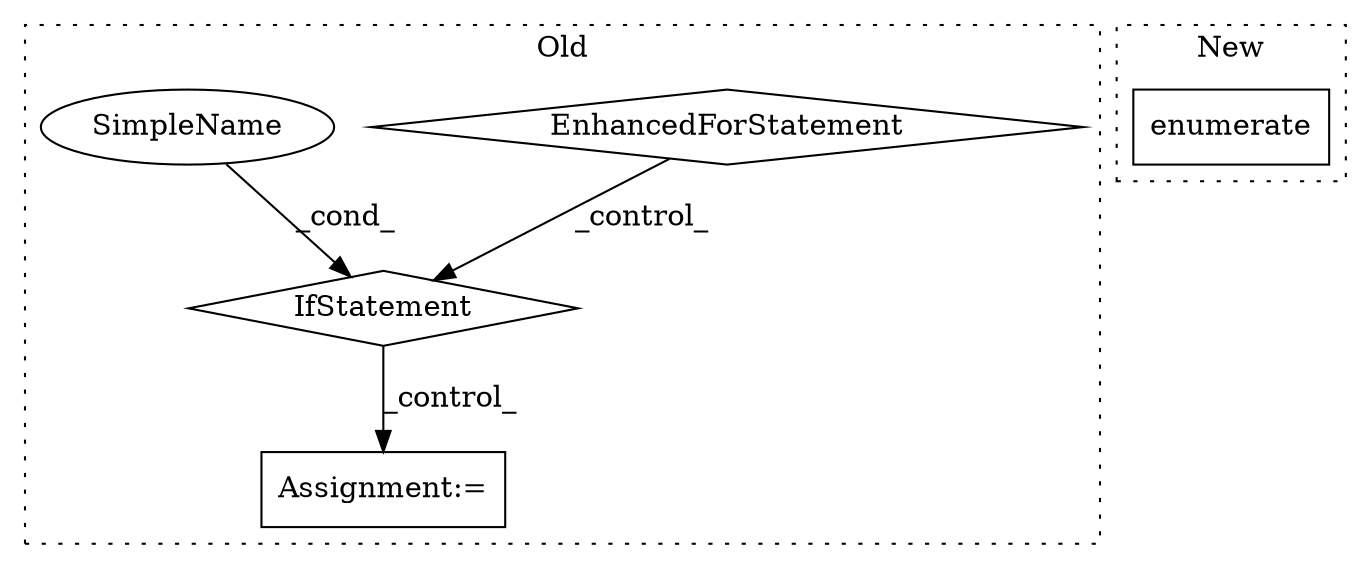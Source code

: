 digraph G {
subgraph cluster0 {
1 [label="IfStatement" a="25" s="4183,4232" l="4,2" shape="diamond"];
3 [label="EnhancedForStatement" a="70" s="4098,4171" l="57,2" shape="diamond"];
4 [label="SimpleName" a="42" s="" l="" shape="ellipse"];
5 [label="Assignment:=" a="7" s="4251" l="2" shape="box"];
label = "Old";
style="dotted";
}
subgraph cluster1 {
2 [label="enumerate" a="32" s="4743,4760" l="10,1" shape="box"];
label = "New";
style="dotted";
}
1 -> 5 [label="_control_"];
3 -> 1 [label="_control_"];
4 -> 1 [label="_cond_"];
}